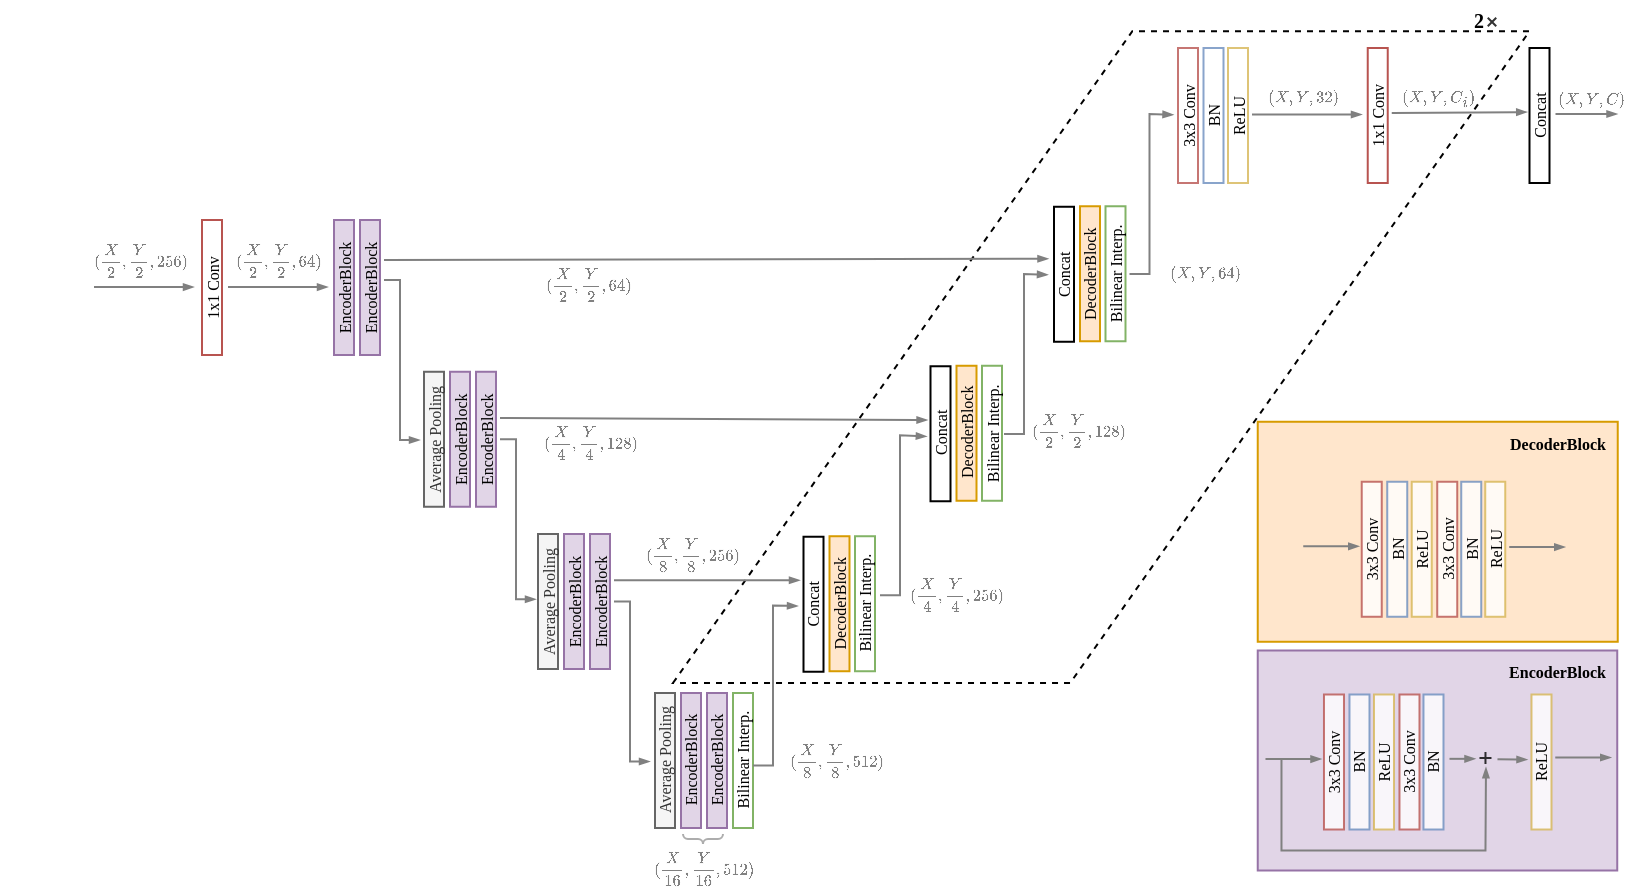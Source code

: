 <mxfile version="17.4.6" type="github"><diagram id="zg1TC7T453LkOp_7afNg" name="Page-1"><mxGraphModel dx="1772" dy="648" grid="1" gridSize="10" guides="1" tooltips="1" connect="1" arrows="1" fold="1" page="1" pageScale="1" pageWidth="827" pageHeight="1169" math="1" shadow="0"><root><mxCell id="0"/><mxCell id="1" parent="0"/><mxCell id="gMPJjETgHVVNk1yl9Bla-18" value="" style="verticalLabelPosition=bottom;verticalAlign=top;html=1;shape=mxgraph.infographic.parallelogram;dx=114.83;fillColor=none;dashed=1;sketch=0;" parent="1" vertex="1"><mxGeometry x="297.5" y="15.63" width="428.25" height="325.87" as="geometry"/></mxCell><mxCell id="D_RgTqgQx2bhCO_Y4uRc-146" value="&lt;b&gt;EncoderBlock&amp;nbsp;&amp;nbsp;&lt;/b&gt;" style="rounded=0;whiteSpace=wrap;html=1;fontFamily=Times New Roman;fontSize=8;fillColor=#e1d5e7;strokeColor=#9673a6;horizontal=1;verticalAlign=top;align=right;" parent="1" vertex="1"><mxGeometry x="589.87" y="325.25" width="179.75" height="110" as="geometry"/></mxCell><mxCell id="D_RgTqgQx2bhCO_Y4uRc-99" value="$$( \frac{X}{2} , \frac{Y}{2}, 64) $$" style="text;html=1;align=center;verticalAlign=middle;resizable=0;points=[];autosize=1;strokeColor=none;fillColor=none;fontSize=8;fontFamily=Times New Roman;fontColor=#808080;" parent="1" vertex="1"><mxGeometry x="30" y="120" width="140" height="20" as="geometry"/></mxCell><mxCell id="D_RgTqgQx2bhCO_Y4uRc-98" value="$$( \frac{X}{2} , \frac{Y}{2}, 256) $$" style="text;html=1;align=center;verticalAlign=middle;resizable=0;points=[];autosize=1;strokeColor=none;fillColor=none;fontSize=8;fontFamily=Times New Roman;fontColor=#808080;" parent="1" vertex="1"><mxGeometry x="-39" y="120" width="140" height="20" as="geometry"/></mxCell><mxCell id="D_RgTqgQx2bhCO_Y4uRc-6" value="1x1 Conv" style="rounded=0;whiteSpace=wrap;html=1;fontFamily=Times New Roman;fontSize=8;fillColor=none;strokeColor=#b85450;horizontal=0;" parent="1" vertex="1"><mxGeometry x="62" y="110" width="10" height="67.5" as="geometry"/></mxCell><mxCell id="D_RgTqgQx2bhCO_Y4uRc-8" value="3x3 Conv" style="rounded=0;whiteSpace=wrap;html=1;fontFamily=Times New Roman;fontSize=8;fillColor=default;strokeColor=#b85450;horizontal=0;opacity=80;shadow=0;sketch=0;glass=0;" parent="1" vertex="1"><mxGeometry x="550" y="24" width="10" height="67.5" as="geometry"/></mxCell><mxCell id="D_RgTqgQx2bhCO_Y4uRc-13" value="EncoderBlock" style="rounded=0;whiteSpace=wrap;html=1;fontFamily=Times New Roman;fontSize=8;fillColor=#e1d5e7;strokeColor=#9673a6;horizontal=0;" parent="1" vertex="1"><mxGeometry x="128" y="110" width="10" height="67.5" as="geometry"/></mxCell><mxCell id="D_RgTqgQx2bhCO_Y4uRc-27" value="EncoderBlock" style="rounded=0;whiteSpace=wrap;html=1;fontFamily=Times New Roman;fontSize=8;fillColor=#e1d5e7;strokeColor=#9673a6;horizontal=0;" parent="1" vertex="1"><mxGeometry x="141" y="110" width="10" height="67.5" as="geometry"/></mxCell><mxCell id="D_RgTqgQx2bhCO_Y4uRc-28" value="Average Pooling" style="rounded=0;whiteSpace=wrap;html=1;fontFamily=Times New Roman;fontSize=8;fillColor=#f5f5f5;strokeColor=#666666;horizontal=0;fontColor=#333333;" parent="1" vertex="1"><mxGeometry x="173" y="185.88" width="10" height="67.5" as="geometry"/></mxCell><mxCell id="D_RgTqgQx2bhCO_Y4uRc-29" value="" style="endArrow=blockThin;html=1;rounded=0;fontFamily=Times New Roman;fontSize=8;fontColor=#808080;strokeColor=#808080;endFill=1;strokeWidth=1;endSize=3;startSize=4;" parent="1" edge="1"><mxGeometry width="50" height="50" relative="1" as="geometry"><mxPoint x="153" y="140" as="sourcePoint"/><mxPoint x="171" y="220" as="targetPoint"/><Array as="points"><mxPoint x="161" y="140"/><mxPoint x="161" y="220"/></Array></mxGeometry></mxCell><mxCell id="D_RgTqgQx2bhCO_Y4uRc-50" value="" style="endArrow=blockThin;html=1;rounded=0;fontFamily=Times New Roman;fontSize=8;fontColor=#808080;strokeColor=#808080;endFill=1;strokeWidth=1;endSize=3;startSize=4;" parent="1" edge="1"><mxGeometry width="50" height="50" relative="1" as="geometry"><mxPoint x="593.74" y="379.55" as="sourcePoint"/><mxPoint x="621.74" y="379.55" as="targetPoint"/></mxGeometry></mxCell><mxCell id="D_RgTqgQx2bhCO_Y4uRc-61" value="" style="endArrow=blockThin;html=1;rounded=0;fontFamily=Times New Roman;fontSize=8;fontColor=#808080;strokeColor=#808080;endFill=1;strokeWidth=1;endSize=3;startSize=4;" parent="1" edge="1"><mxGeometry width="50" height="50" relative="1" as="geometry"><mxPoint x="75" y="143.55" as="sourcePoint"/><mxPoint x="125" y="143.55" as="targetPoint"/></mxGeometry></mxCell><mxCell id="D_RgTqgQx2bhCO_Y4uRc-62" value="EncoderBlock" style="rounded=0;whiteSpace=wrap;html=1;fontFamily=Times New Roman;fontSize=8;fillColor=#e1d5e7;strokeColor=#9673a6;horizontal=0;" parent="1" vertex="1"><mxGeometry x="186" y="185.88" width="10" height="67.5" as="geometry"/></mxCell><mxCell id="D_RgTqgQx2bhCO_Y4uRc-63" value="EncoderBlock" style="rounded=0;whiteSpace=wrap;html=1;fontFamily=Times New Roman;fontSize=8;fillColor=#e1d5e7;strokeColor=#9673a6;horizontal=0;" parent="1" vertex="1"><mxGeometry x="199" y="185.88" width="10" height="67.5" as="geometry"/></mxCell><mxCell id="D_RgTqgQx2bhCO_Y4uRc-64" value="Average Pooling" style="rounded=0;whiteSpace=wrap;html=1;fontFamily=Times New Roman;fontSize=8;fillColor=#f5f5f5;strokeColor=#666666;horizontal=0;fontColor=#333333;" parent="1" vertex="1"><mxGeometry x="288.5" y="346.5" width="10" height="67.5" as="geometry"/></mxCell><mxCell id="D_RgTqgQx2bhCO_Y4uRc-70" value="" style="endArrow=blockThin;html=1;rounded=0;fontFamily=Times New Roman;fontSize=8;fontColor=#808080;strokeColor=#808080;endFill=1;strokeWidth=1;endSize=3;startSize=4;" parent="1" edge="1"><mxGeometry width="50" height="50" relative="1" as="geometry"><mxPoint x="211.0" y="219.63" as="sourcePoint"/><mxPoint x="229" y="299.63" as="targetPoint"/><Array as="points"><mxPoint x="219" y="219.63"/><mxPoint x="219" y="299.63"/></Array></mxGeometry></mxCell><mxCell id="D_RgTqgQx2bhCO_Y4uRc-71" value="EncoderBlock" style="rounded=0;whiteSpace=wrap;html=1;fontFamily=Times New Roman;fontSize=8;fillColor=#e1d5e7;strokeColor=#9673a6;horizontal=0;" parent="1" vertex="1"><mxGeometry x="301.5" y="346.5" width="10" height="67.5" as="geometry"/></mxCell><mxCell id="D_RgTqgQx2bhCO_Y4uRc-72" value="EncoderBlock" style="rounded=0;whiteSpace=wrap;html=1;fontFamily=Times New Roman;fontSize=8;fillColor=#e1d5e7;strokeColor=#9673a6;horizontal=0;" parent="1" vertex="1"><mxGeometry x="314.5" y="346.5" width="10" height="67.5" as="geometry"/></mxCell><mxCell id="D_RgTqgQx2bhCO_Y4uRc-79" value="Bilinear Interp." style="rounded=0;whiteSpace=wrap;html=1;fontFamily=Times New Roman;fontSize=8;fillColor=none;strokeColor=#82b366;horizontal=0;" parent="1" vertex="1"><mxGeometry x="327.5" y="346.5" width="10" height="67.5" as="geometry"/></mxCell><mxCell id="D_RgTqgQx2bhCO_Y4uRc-80" value="" style="endArrow=none;html=1;rounded=0;fontFamily=Times New Roman;fontSize=8;fontColor=#808080;strokeColor=#808080;endFill=0;strokeWidth=1;endSize=3;startSize=3;startArrow=blockThin;startFill=1;exitX=-0.182;exitY=0.52;exitDx=0;exitDy=0;exitPerimeter=0;" parent="1" source="D_RgTqgQx2bhCO_Y4uRc-82" edge="1"><mxGeometry width="50" height="50" relative="1" as="geometry"><mxPoint x="423" y="218" as="sourcePoint"/><mxPoint x="401.0" y="297.63" as="targetPoint"/><Array as="points"><mxPoint x="411.0" y="217.63"/><mxPoint x="411.0" y="297.63"/></Array></mxGeometry></mxCell><mxCell id="D_RgTqgQx2bhCO_Y4uRc-81" value="" style="endArrow=blockThin;html=1;rounded=0;fontFamily=Times New Roman;fontSize=8;fontColor=#808080;strokeColor=#808080;endFill=1;strokeWidth=1;endSize=3;startSize=4;entryX=-0.148;entryY=0.398;entryDx=0;entryDy=0;entryPerimeter=0;" parent="1" target="D_RgTqgQx2bhCO_Y4uRc-82" edge="1"><mxGeometry width="50" height="50" relative="1" as="geometry"><mxPoint x="211" y="209" as="sourcePoint"/><mxPoint x="420" y="210" as="targetPoint"/></mxGeometry></mxCell><mxCell id="D_RgTqgQx2bhCO_Y4uRc-82" value="Concat" style="rounded=0;whiteSpace=wrap;html=1;fontFamily=Times New Roman;fontSize=8;horizontal=0;" parent="1" vertex="1"><mxGeometry x="426.25" y="183.13" width="10" height="67.5" as="geometry"/></mxCell><mxCell id="D_RgTqgQx2bhCO_Y4uRc-83" value="DecoderBlock" style="rounded=0;whiteSpace=wrap;html=1;fontFamily=Times New Roman;fontSize=8;fillColor=#ffe6cc;strokeColor=#d79b00;horizontal=0;" parent="1" vertex="1"><mxGeometry x="439.25" y="182.88" width="10" height="67.5" as="geometry"/></mxCell><mxCell id="D_RgTqgQx2bhCO_Y4uRc-100" value="" style="endArrow=blockThin;html=1;rounded=0;fontFamily=Times New Roman;fontSize=8;fontColor=#808080;strokeColor=#808080;endFill=1;strokeWidth=1;endSize=3;startSize=4;" parent="1" edge="1"><mxGeometry width="50" height="50" relative="1" as="geometry"><mxPoint x="8" y="143.55" as="sourcePoint"/><mxPoint x="58" y="143.55" as="targetPoint"/></mxGeometry></mxCell><mxCell id="D_RgTqgQx2bhCO_Y4uRc-101" value="$$( \frac{X}{4} , \frac{Y}{4}, 128) $$" style="text;html=1;align=center;verticalAlign=middle;resizable=0;points=[];autosize=1;strokeColor=none;fillColor=none;fontSize=8;fontFamily=Times New Roman;fontColor=#808080;" parent="1" vertex="1"><mxGeometry x="186" y="210.88" width="140" height="20" as="geometry"/></mxCell><mxCell id="D_RgTqgQx2bhCO_Y4uRc-102" value="" style="endArrow=blockThin;html=1;rounded=0;fontFamily=Times New Roman;fontSize=8;fontColor=#808080;strokeColor=#808080;endFill=1;strokeWidth=1;endSize=3;startSize=4;entryX=-0.276;entryY=0.385;entryDx=0;entryDy=0;entryPerimeter=0;" parent="1" target="D_RgTqgQx2bhCO_Y4uRc-113" edge="1"><mxGeometry width="50" height="50" relative="1" as="geometry"><mxPoint x="153" y="130" as="sourcePoint"/><mxPoint x="366" y="130" as="targetPoint"/></mxGeometry></mxCell><mxCell id="D_RgTqgQx2bhCO_Y4uRc-106" value="$$( \frac{X}{2} , \frac{Y}{2}, 64) $$" style="text;html=1;align=center;verticalAlign=middle;resizable=0;points=[];autosize=1;strokeColor=none;fillColor=none;fontSize=8;fontFamily=Times New Roman;fontColor=#808080;" parent="1" vertex="1"><mxGeometry x="185" y="132" width="140" height="20" as="geometry"/></mxCell><mxCell id="D_RgTqgQx2bhCO_Y4uRc-109" value="$$( \frac{X}{16} , \frac{Y}{16}, 512) $$" style="text;html=1;align=center;verticalAlign=middle;resizable=0;points=[];autosize=1;strokeColor=none;fillColor=none;fontSize=8;fontFamily=Times New Roman;fontColor=#808080;" parent="1" vertex="1"><mxGeometry x="237.5" y="423.5" width="150" height="20" as="geometry"/></mxCell><mxCell id="D_RgTqgQx2bhCO_Y4uRc-110" value="" style="verticalLabelPosition=bottom;shadow=0;dashed=0;align=center;html=1;verticalAlign=top;strokeWidth=1;shape=mxgraph.mockup.markup.curlyBrace;strokeColor=#999999;rounded=0;glass=0;sketch=0;fontFamily=Times New Roman;fontSize=8;fontColor=#808080;fillColor=none;gradientColor=none;opacity=80;rotation=-180;" parent="1" vertex="1"><mxGeometry x="302.5" y="414.5" width="20" height="10" as="geometry"/></mxCell><mxCell id="D_RgTqgQx2bhCO_Y4uRc-111" value="Bilinear Interp." style="rounded=0;whiteSpace=wrap;html=1;fontFamily=Times New Roman;fontSize=8;fillColor=none;strokeColor=#82b366;horizontal=0;" parent="1" vertex="1"><mxGeometry x="452" y="182.88" width="10" height="67.5" as="geometry"/></mxCell><mxCell id="D_RgTqgQx2bhCO_Y4uRc-112" value="" style="endArrow=none;html=1;rounded=0;fontFamily=Times New Roman;fontSize=8;fontColor=#808080;strokeColor=#808080;endFill=0;strokeWidth=1;endSize=3;startSize=3;startArrow=blockThin;startFill=1;" parent="1" edge="1"><mxGeometry width="50" height="50" relative="1" as="geometry"><mxPoint x="485" y="137.37" as="sourcePoint"/><mxPoint x="463.0" y="217" as="targetPoint"/><Array as="points"><mxPoint x="473.0" y="137"/><mxPoint x="473.0" y="217"/></Array></mxGeometry></mxCell><mxCell id="D_RgTqgQx2bhCO_Y4uRc-113" value="Concat" style="rounded=0;whiteSpace=wrap;html=1;fontFamily=Times New Roman;fontSize=8;horizontal=0;" parent="1" vertex="1"><mxGeometry x="488" y="103.38" width="10" height="67.5" as="geometry"/></mxCell><mxCell id="D_RgTqgQx2bhCO_Y4uRc-114" value="DecoderBlock" style="rounded=0;whiteSpace=wrap;html=1;fontFamily=Times New Roman;fontSize=8;fillColor=#ffe6cc;strokeColor=#d79b00;horizontal=0;" parent="1" vertex="1"><mxGeometry x="501" y="103.13" width="10" height="67.5" as="geometry"/></mxCell><mxCell id="D_RgTqgQx2bhCO_Y4uRc-115" value="Bilinear Interp." style="rounded=0;whiteSpace=wrap;html=1;fontFamily=Times New Roman;fontSize=8;fillColor=none;strokeColor=#82b366;horizontal=0;" parent="1" vertex="1"><mxGeometry x="513.75" y="103.13" width="10" height="67.5" as="geometry"/></mxCell><mxCell id="D_RgTqgQx2bhCO_Y4uRc-116" value="" style="endArrow=none;html=1;rounded=0;fontFamily=Times New Roman;fontSize=8;fontColor=#808080;strokeColor=#808080;endFill=0;strokeWidth=1;endSize=3;startSize=3;startArrow=blockThin;startFill=1;" parent="1" edge="1"><mxGeometry width="50" height="50" relative="1" as="geometry"><mxPoint x="547.75" y="57.37" as="sourcePoint"/><mxPoint x="525.75" y="137" as="targetPoint"/><Array as="points"><mxPoint x="535.75" y="57"/><mxPoint x="535.75" y="137"/></Array></mxGeometry></mxCell><mxCell id="D_RgTqgQx2bhCO_Y4uRc-120" value="$$( \frac{X}{2} , \frac{Y}{2}, 128) $$" style="text;html=1;align=center;verticalAlign=middle;resizable=0;points=[];autosize=1;strokeColor=none;fillColor=none;fontSize=8;fontFamily=Times New Roman;fontColor=#808080;" parent="1" vertex="1"><mxGeometry x="429.75" y="204.63" width="140" height="20" as="geometry"/></mxCell><mxCell id="D_RgTqgQx2bhCO_Y4uRc-122" value="$$( \frac{X}{4} , \frac{Y}{4}, 256) $$" style="text;html=1;align=center;verticalAlign=middle;resizable=0;points=[];autosize=1;strokeColor=none;fillColor=none;fontSize=8;fontFamily=Times New Roman;fontColor=#808080;" parent="1" vertex="1"><mxGeometry x="369" y="287" width="140" height="20" as="geometry"/></mxCell><mxCell id="D_RgTqgQx2bhCO_Y4uRc-123" value="$$( X, Y, 64) $$" style="text;html=1;align=center;verticalAlign=middle;resizable=0;points=[];autosize=1;strokeColor=none;fillColor=none;fontSize=8;fontFamily=Times New Roman;fontColor=#808080;" parent="1" vertex="1"><mxGeometry x="528" y="126.88" width="70" height="20" as="geometry"/></mxCell><mxCell id="D_RgTqgQx2bhCO_Y4uRc-125" value="BN" style="rounded=0;whiteSpace=wrap;html=1;fontFamily=Times New Roman;fontSize=8;fillColor=default;strokeColor=#6c8ebf;horizontal=0;opacity=80;shadow=0;sketch=0;glass=0;" parent="1" vertex="1"><mxGeometry x="562.75" y="24" width="10" height="67.5" as="geometry"/></mxCell><mxCell id="D_RgTqgQx2bhCO_Y4uRc-126" value="ReLU" style="rounded=0;whiteSpace=wrap;html=1;fontFamily=Times New Roman;fontSize=8;fillColor=default;strokeColor=#d6b656;horizontal=0;opacity=80;shadow=0;sketch=0;glass=0;" parent="1" vertex="1"><mxGeometry x="575" y="24.0" width="10" height="67.5" as="geometry"/></mxCell><mxCell id="D_RgTqgQx2bhCO_Y4uRc-128" value="" style="endArrow=blockThin;html=1;rounded=0;fontFamily=Times New Roman;fontSize=8;fontColor=#808080;strokeColor=#808080;endFill=1;strokeWidth=1;endSize=3;startSize=4;" parent="1" edge="1"><mxGeometry width="50" height="50" relative="1" as="geometry"><mxPoint x="587" y="57.25" as="sourcePoint"/><mxPoint x="642" y="57.25" as="targetPoint"/></mxGeometry></mxCell><mxCell id="D_RgTqgQx2bhCO_Y4uRc-147" value="3x3 Conv" style="rounded=0;whiteSpace=wrap;html=1;fontFamily=Times New Roman;fontSize=8;fillColor=default;strokeColor=#b85450;horizontal=0;opacity=80;shadow=0;sketch=0;glass=0;" parent="1" vertex="1"><mxGeometry x="622.99" y="347.25" width="10" height="67.5" as="geometry"/></mxCell><mxCell id="D_RgTqgQx2bhCO_Y4uRc-148" value="BN" style="rounded=0;whiteSpace=wrap;html=1;fontFamily=Times New Roman;fontSize=8;fillColor=default;strokeColor=#6c8ebf;horizontal=0;opacity=80;shadow=0;sketch=0;glass=0;" parent="1" vertex="1"><mxGeometry x="635.74" y="347.25" width="10" height="67.5" as="geometry"/></mxCell><mxCell id="D_RgTqgQx2bhCO_Y4uRc-149" value="ReLU" style="rounded=0;whiteSpace=wrap;html=1;fontFamily=Times New Roman;fontSize=8;fillColor=default;strokeColor=#d6b656;horizontal=0;opacity=80;shadow=0;sketch=0;glass=0;" parent="1" vertex="1"><mxGeometry x="647.99" y="347.25" width="10" height="67.5" as="geometry"/></mxCell><mxCell id="D_RgTqgQx2bhCO_Y4uRc-150" value="" style="endArrow=blockThin;html=1;rounded=0;fontFamily=Times New Roman;fontSize=8;fontColor=#808080;strokeColor=#808080;endFill=1;strokeWidth=1;endSize=3;startSize=4;" parent="1" edge="1"><mxGeometry width="50" height="50" relative="1" as="geometry"><mxPoint x="601.74" y="379.62" as="sourcePoint"/><mxPoint x="703.99" y="383.62" as="targetPoint"/><Array as="points"><mxPoint x="601.74" y="425.25"/><mxPoint x="703.74" y="425.25"/></Array></mxGeometry></mxCell><mxCell id="D_RgTqgQx2bhCO_Y4uRc-151" value="" style="endArrow=blockThin;html=1;rounded=0;fontFamily=Times New Roman;fontSize=8;fontColor=#808080;strokeColor=#808080;endFill=1;strokeWidth=1;endSize=3;startSize=4;" parent="1" edge="1"><mxGeometry width="50" height="50" relative="1" as="geometry"><mxPoint x="685.74" y="379.41" as="sourcePoint"/><mxPoint x="698.74" y="379.41" as="targetPoint"/></mxGeometry></mxCell><mxCell id="D_RgTqgQx2bhCO_Y4uRc-152" value="" style="shape=cross;whiteSpace=wrap;html=1;rounded=0;shadow=0;glass=0;sketch=0;fontFamily=Times New Roman;fontSize=8;fontColor=#808080;strokeWidth=1;fillColor=none;gradientColor=none;opacity=80;size=0;rotation=90;strokeColor=#000000;aspect=fixed;" parent="1" vertex="1"><mxGeometry x="700.74" y="376" width="6" height="6" as="geometry"/></mxCell><mxCell id="D_RgTqgQx2bhCO_Y4uRc-153" value="" style="endArrow=blockThin;html=1;rounded=0;fontFamily=Times New Roman;fontSize=8;fontColor=#808080;strokeColor=#808080;endFill=1;strokeWidth=1;endSize=3;startSize=4;" parent="1" edge="1"><mxGeometry width="50" height="50" relative="1" as="geometry"><mxPoint x="709.74" y="379.62" as="sourcePoint"/><mxPoint x="724.74" y="379.82" as="targetPoint"/></mxGeometry></mxCell><mxCell id="D_RgTqgQx2bhCO_Y4uRc-154" value="3x3 Conv" style="rounded=0;whiteSpace=wrap;html=1;fontFamily=Times New Roman;fontSize=8;fillColor=default;strokeColor=#b85450;horizontal=0;opacity=80;shadow=0;sketch=0;glass=0;" parent="1" vertex="1"><mxGeometry x="660.74" y="347.25" width="10" height="67.5" as="geometry"/></mxCell><mxCell id="D_RgTqgQx2bhCO_Y4uRc-156" value="BN" style="rounded=0;whiteSpace=wrap;html=1;fontFamily=Times New Roman;fontSize=8;fillColor=default;strokeColor=#6c8ebf;horizontal=0;opacity=80;shadow=0;sketch=0;glass=0;" parent="1" vertex="1"><mxGeometry x="672.74" y="347.25" width="10" height="67.5" as="geometry"/></mxCell><mxCell id="D_RgTqgQx2bhCO_Y4uRc-158" value="ReLU" style="rounded=0;whiteSpace=wrap;html=1;fontFamily=Times New Roman;fontSize=8;fillColor=default;strokeColor=#d6b656;horizontal=0;opacity=80;shadow=0;sketch=0;glass=0;" parent="1" vertex="1"><mxGeometry x="726.74" y="347.25" width="10" height="67.5" as="geometry"/></mxCell><mxCell id="D_RgTqgQx2bhCO_Y4uRc-159" value="DecoderBlock&amp;nbsp;&amp;nbsp;" style="rounded=0;whiteSpace=wrap;html=1;fontFamily=Times New Roman;fontSize=8;fillColor=#ffe6cc;strokeColor=#d79b00;horizontal=1;verticalAlign=top;align=right;fontStyle=1" parent="1" vertex="1"><mxGeometry x="589.87" y="210.88" width="180" height="110" as="geometry"/></mxCell><mxCell id="D_RgTqgQx2bhCO_Y4uRc-160" value="" style="endArrow=blockThin;html=1;rounded=0;fontFamily=Times New Roman;fontSize=8;fontColor=#808080;strokeColor=#808080;endFill=1;strokeWidth=1;endSize=3;startSize=4;" parent="1" edge="1"><mxGeometry width="50" height="50" relative="1" as="geometry"><mxPoint x="612.62" y="273.18" as="sourcePoint"/><mxPoint x="640.62" y="273.18" as="targetPoint"/></mxGeometry></mxCell><mxCell id="D_RgTqgQx2bhCO_Y4uRc-161" value="3x3 Conv" style="rounded=0;whiteSpace=wrap;html=1;fontFamily=Times New Roman;fontSize=8;fillColor=default;strokeColor=#b85450;horizontal=0;opacity=80;shadow=0;sketch=0;glass=0;" parent="1" vertex="1"><mxGeometry x="641.87" y="240.88" width="10" height="67.5" as="geometry"/></mxCell><mxCell id="D_RgTqgQx2bhCO_Y4uRc-162" value="BN" style="rounded=0;whiteSpace=wrap;html=1;fontFamily=Times New Roman;fontSize=8;fillColor=default;strokeColor=#6c8ebf;horizontal=0;opacity=80;shadow=0;sketch=0;glass=0;" parent="1" vertex="1"><mxGeometry x="654.62" y="240.88" width="10" height="67.5" as="geometry"/></mxCell><mxCell id="D_RgTqgQx2bhCO_Y4uRc-163" value="ReLU" style="rounded=0;whiteSpace=wrap;html=1;fontFamily=Times New Roman;fontSize=8;fillColor=default;strokeColor=#d6b656;horizontal=0;opacity=80;shadow=0;sketch=0;glass=0;" parent="1" vertex="1"><mxGeometry x="666.87" y="240.88" width="10" height="67.5" as="geometry"/></mxCell><mxCell id="D_RgTqgQx2bhCO_Y4uRc-164" value="3x3 Conv" style="rounded=0;whiteSpace=wrap;html=1;fontFamily=Times New Roman;fontSize=8;fillColor=default;strokeColor=#b85450;horizontal=0;opacity=80;shadow=0;sketch=0;glass=0;" parent="1" vertex="1"><mxGeometry x="679.62" y="240.88" width="10" height="67.5" as="geometry"/></mxCell><mxCell id="D_RgTqgQx2bhCO_Y4uRc-165" value="BN" style="rounded=0;whiteSpace=wrap;html=1;fontFamily=Times New Roman;fontSize=8;fillColor=default;strokeColor=#6c8ebf;horizontal=0;opacity=80;shadow=0;sketch=0;glass=0;" parent="1" vertex="1"><mxGeometry x="691.62" y="240.88" width="10" height="67.5" as="geometry"/></mxCell><mxCell id="D_RgTqgQx2bhCO_Y4uRc-166" value="ReLU" style="rounded=0;whiteSpace=wrap;html=1;fontFamily=Times New Roman;fontSize=8;fillColor=default;strokeColor=#d6b656;horizontal=0;opacity=80;shadow=0;sketch=0;glass=0;" parent="1" vertex="1"><mxGeometry x="703.62" y="240.88" width="10" height="67.5" as="geometry"/></mxCell><mxCell id="D_RgTqgQx2bhCO_Y4uRc-167" value="" style="endArrow=blockThin;html=1;rounded=0;fontFamily=Times New Roman;fontSize=8;fontColor=#808080;strokeColor=#808080;endFill=1;strokeWidth=1;endSize=3;startSize=4;" parent="1" edge="1"><mxGeometry width="50" height="50" relative="1" as="geometry"><mxPoint x="715.62" y="273.54" as="sourcePoint"/><mxPoint x="743.62" y="273.54" as="targetPoint"/></mxGeometry></mxCell><mxCell id="D_RgTqgQx2bhCO_Y4uRc-168" value="" style="endArrow=blockThin;html=1;rounded=0;fontFamily=Times New Roman;fontSize=8;fontColor=#808080;strokeColor=#808080;endFill=1;strokeWidth=1;endSize=3;startSize=4;" parent="1" edge="1"><mxGeometry width="50" height="50" relative="1" as="geometry"><mxPoint x="738.62" y="378.78" as="sourcePoint"/><mxPoint x="766.62" y="378.78" as="targetPoint"/></mxGeometry></mxCell><mxCell id="D_RgTqgQx2bhCO_Y4uRc-169" value="$$( X, Y, 32) $$" style="text;html=1;align=center;verticalAlign=middle;resizable=0;points=[];autosize=1;strokeColor=none;fillColor=none;fontSize=8;fontFamily=Times New Roman;fontColor=#808080;" parent="1" vertex="1"><mxGeometry x="576.87" y="39" width="70" height="20" as="geometry"/></mxCell><mxCell id="gMPJjETgHVVNk1yl9Bla-1" value="Average Pooling" style="rounded=0;whiteSpace=wrap;html=1;fontFamily=Times New Roman;fontSize=8;fillColor=#f5f5f5;strokeColor=#666666;horizontal=0;fontColor=#333333;" parent="1" vertex="1"><mxGeometry x="230" y="267" width="10" height="67.5" as="geometry"/></mxCell><mxCell id="gMPJjETgHVVNk1yl9Bla-2" value="EncoderBlock" style="rounded=0;whiteSpace=wrap;html=1;fontFamily=Times New Roman;fontSize=8;fillColor=#e1d5e7;strokeColor=#9673a6;horizontal=0;" parent="1" vertex="1"><mxGeometry x="243" y="267" width="10" height="67.5" as="geometry"/></mxCell><mxCell id="gMPJjETgHVVNk1yl9Bla-3" value="EncoderBlock" style="rounded=0;whiteSpace=wrap;html=1;fontFamily=Times New Roman;fontSize=8;fillColor=#e1d5e7;strokeColor=#9673a6;horizontal=0;" parent="1" vertex="1"><mxGeometry x="256" y="267" width="10" height="67.5" as="geometry"/></mxCell><mxCell id="gMPJjETgHVVNk1yl9Bla-4" value="" style="endArrow=blockThin;html=1;rounded=0;fontFamily=Times New Roman;fontSize=8;fontColor=#808080;strokeColor=#808080;endFill=1;strokeWidth=1;endSize=3;startSize=4;" parent="1" edge="1"><mxGeometry width="50" height="50" relative="1" as="geometry"><mxPoint x="268" y="300.75" as="sourcePoint"/><mxPoint x="286" y="380.75" as="targetPoint"/><Array as="points"><mxPoint x="276" y="300.75"/><mxPoint x="276" y="380.75"/></Array></mxGeometry></mxCell><mxCell id="gMPJjETgHVVNk1yl9Bla-5" value="" style="endArrow=blockThin;html=1;rounded=0;fontFamily=Times New Roman;fontSize=8;fontColor=#808080;strokeColor=#808080;endFill=1;strokeWidth=1;endSize=3;startSize=4;" parent="1" edge="1"><mxGeometry width="50" height="50" relative="1" as="geometry"><mxPoint x="268" y="290.12" as="sourcePoint"/><mxPoint x="361" y="290.12" as="targetPoint"/></mxGeometry></mxCell><mxCell id="gMPJjETgHVVNk1yl9Bla-6" value="$$( \frac{X}{8} , \frac{Y}{8}, 256) $$" style="text;html=1;align=center;verticalAlign=middle;resizable=0;points=[];autosize=1;strokeColor=none;fillColor=none;fontSize=8;fontFamily=Times New Roman;fontColor=#808080;" parent="1" vertex="1"><mxGeometry x="236.5" y="267" width="140" height="20" as="geometry"/></mxCell><mxCell id="gMPJjETgHVVNk1yl9Bla-7" value="Concat" style="rounded=0;whiteSpace=wrap;html=1;fontFamily=Times New Roman;fontSize=8;horizontal=0;" parent="1" vertex="1"><mxGeometry x="362.75" y="268.37" width="10" height="67.5" as="geometry"/></mxCell><mxCell id="gMPJjETgHVVNk1yl9Bla-8" value="DecoderBlock" style="rounded=0;whiteSpace=wrap;html=1;fontFamily=Times New Roman;fontSize=8;fillColor=#ffe6cc;strokeColor=#d79b00;horizontal=0;" parent="1" vertex="1"><mxGeometry x="375.75" y="268.12" width="10" height="67.5" as="geometry"/></mxCell><mxCell id="gMPJjETgHVVNk1yl9Bla-9" value="Bilinear Interp." style="rounded=0;whiteSpace=wrap;html=1;fontFamily=Times New Roman;fontSize=8;fillColor=none;strokeColor=#82b366;horizontal=0;" parent="1" vertex="1"><mxGeometry x="388.5" y="268.12" width="10" height="67.5" as="geometry"/></mxCell><mxCell id="gMPJjETgHVVNk1yl9Bla-10" value="$$( \frac{X}{8} , \frac{Y}{8}, 512) $$" style="text;html=1;align=center;verticalAlign=middle;resizable=0;points=[];autosize=1;strokeColor=none;fillColor=none;fontSize=8;fontFamily=Times New Roman;fontColor=#808080;" parent="1" vertex="1"><mxGeometry x="309" y="370.25" width="140" height="20" as="geometry"/></mxCell><mxCell id="gMPJjETgHVVNk1yl9Bla-11" value="" style="endArrow=none;html=1;rounded=0;fontFamily=Times New Roman;fontSize=8;fontColor=#808080;strokeColor=#808080;endFill=0;strokeWidth=1;endSize=3;startSize=3;startArrow=blockThin;startFill=1;" parent="1" edge="1"><mxGeometry width="50" height="50" relative="1" as="geometry"><mxPoint x="360" y="303" as="sourcePoint"/><mxPoint x="337.5" y="382.75" as="targetPoint"/><Array as="points"><mxPoint x="347.5" y="302.75"/><mxPoint x="347.5" y="382.75"/></Array></mxGeometry></mxCell><mxCell id="gMPJjETgHVVNk1yl9Bla-13" value="1x1 Conv" style="rounded=0;whiteSpace=wrap;html=1;fontFamily=Times New Roman;fontSize=8;fillColor=none;strokeColor=#b85450;horizontal=0;" parent="1" vertex="1"><mxGeometry x="644.87" y="24" width="10" height="67.5" as="geometry"/></mxCell><mxCell id="gMPJjETgHVVNk1yl9Bla-14" value="" style="endArrow=blockThin;html=1;rounded=0;fontFamily=Times New Roman;fontSize=8;fontColor=#808080;strokeColor=#808080;endFill=1;strokeWidth=1;endSize=3;startSize=4;entryX=-0.019;entryY=0.802;entryDx=0;entryDy=0;entryPerimeter=0;" parent="1" target="gMPJjETgHVVNk1yl9Bla-23" edge="1"><mxGeometry width="50" height="50" relative="1" as="geometry"><mxPoint x="656.87" y="56.55" as="sourcePoint"/><mxPoint x="711.87" y="56.55" as="targetPoint"/></mxGeometry></mxCell><mxCell id="gMPJjETgHVVNk1yl9Bla-15" value="$$( X, Y, C_i) $$" style="text;html=1;align=center;verticalAlign=middle;resizable=0;points=[];autosize=1;strokeColor=none;fillColor=none;fontSize=8;fontFamily=Times New Roman;fontColor=#808080;" parent="1" vertex="1"><mxGeometry x="644.87" y="39" width="70" height="20" as="geometry"/></mxCell><mxCell id="gMPJjETgHVVNk1yl9Bla-19" value="" style="shape=cross;whiteSpace=wrap;html=1;rounded=0;shadow=0;glass=0;sketch=0;fontFamily=Times New Roman;fontSize=8;fontColor=#808080;strokeWidth=1;fillColor=none;gradientColor=none;opacity=80;size=0;rotation=45;strokeColor=#000000;aspect=fixed;" parent="1" vertex="1"><mxGeometry x="704" y="8" width="6" height="6" as="geometry"/></mxCell><mxCell id="gMPJjETgHVVNk1yl9Bla-20" value="2" style="text;html=1;align=center;verticalAlign=middle;resizable=0;points=[];autosize=1;strokeColor=none;fillColor=none;fontSize=10;fontFamily=Times New Roman;fontColor=#000000;fontStyle=1" parent="1" vertex="1"><mxGeometry x="690" width="20" height="20" as="geometry"/></mxCell><mxCell id="gMPJjETgHVVNk1yl9Bla-21" value="Concat" style="rounded=0;whiteSpace=wrap;html=1;fontFamily=Times New Roman;fontSize=8;horizontal=0;" parent="1" vertex="1"><mxGeometry x="725.75" y="24" width="10" height="67.5" as="geometry"/></mxCell><mxCell id="gMPJjETgHVVNk1yl9Bla-22" value="" style="endArrow=blockThin;html=1;rounded=0;fontFamily=Times New Roman;fontSize=8;fontColor=#808080;strokeColor=#808080;endFill=1;strokeWidth=1;endSize=3;startSize=4;" parent="1" edge="1"><mxGeometry width="50" height="50" relative="1" as="geometry"><mxPoint x="738.75" y="57.03" as="sourcePoint"/><mxPoint x="769.75" y="57" as="targetPoint"/></mxGeometry></mxCell><mxCell id="gMPJjETgHVVNk1yl9Bla-23" value="$$( X, Y, C) $$" style="text;html=1;align=center;verticalAlign=middle;resizable=0;points=[];autosize=1;strokeColor=none;fillColor=none;fontSize=8;fontFamily=Times New Roman;fontColor=#808080;" parent="1" vertex="1"><mxGeometry x="725.75" y="40" width="60" height="20" as="geometry"/></mxCell></root></mxGraphModel></diagram></mxfile>